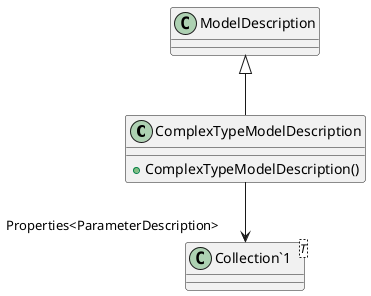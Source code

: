 @startuml
class ComplexTypeModelDescription {
    + ComplexTypeModelDescription()
}
class "Collection`1"<T> {
}
ModelDescription <|-- ComplexTypeModelDescription
ComplexTypeModelDescription --> "Properties<ParameterDescription>" "Collection`1"
@enduml

